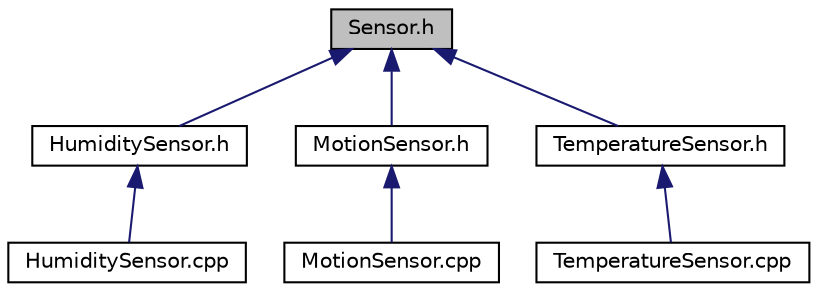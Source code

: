 digraph "Sensor.h"
{
 // LATEX_PDF_SIZE
  edge [fontname="Helvetica",fontsize="10",labelfontname="Helvetica",labelfontsize="10"];
  node [fontname="Helvetica",fontsize="10",shape=record];
  Node1 [label="Sensor.h",height=0.2,width=0.4,color="black", fillcolor="grey75", style="filled", fontcolor="black",tooltip="Abstract Subject class in the Observer pattern."];
  Node1 -> Node2 [dir="back",color="midnightblue",fontsize="10",style="solid",fontname="Helvetica"];
  Node2 [label="HumiditySensor.h",height=0.2,width=0.4,color="black", fillcolor="white", style="filled",URL="$HumiditySensor_8h.html",tooltip="The HumiditySensor class, a concrete subjects that reacts to changes in sensor data."];
  Node2 -> Node3 [dir="back",color="midnightblue",fontsize="10",style="solid",fontname="Helvetica"];
  Node3 [label="HumiditySensor.cpp",height=0.2,width=0.4,color="black", fillcolor="white", style="filled",URL="$HumiditySensor_8cpp.html",tooltip="Adds a device to the list of observers."];
  Node1 -> Node4 [dir="back",color="midnightblue",fontsize="10",style="solid",fontname="Helvetica"];
  Node4 [label="MotionSensor.h",height=0.2,width=0.4,color="black", fillcolor="white", style="filled",URL="$MotionSensor_8h.html",tooltip="Concrete Subject class that represents a motion sensor in an Observer pattern."];
  Node4 -> Node5 [dir="back",color="midnightblue",fontsize="10",style="solid",fontname="Helvetica"];
  Node5 [label="MotionSensor.cpp",height=0.2,width=0.4,color="black", fillcolor="white", style="filled",URL="$MotionSensor_8cpp.html",tooltip="Registers a device to the motion sensor."];
  Node1 -> Node6 [dir="back",color="midnightblue",fontsize="10",style="solid",fontname="Helvetica"];
  Node6 [label="TemperatureSensor.h",height=0.2,width=0.4,color="black", fillcolor="white", style="filled",URL="$TemperatureSensor_8h.html",tooltip="The TemperatureSensor class is a concrete subject in the Observer pattern."];
  Node6 -> Node7 [dir="back",color="midnightblue",fontsize="10",style="solid",fontname="Helvetica"];
  Node7 [label="TemperatureSensor.cpp",height=0.2,width=0.4,color="black", fillcolor="white", style="filled",URL="$TemperatureSensor_8cpp.html",tooltip="Adds a device to the list of observers."];
}
